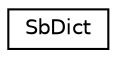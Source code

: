 digraph "Graphical Class Hierarchy"
{
 // LATEX_PDF_SIZE
  edge [fontname="Helvetica",fontsize="10",labelfontname="Helvetica",labelfontsize="10"];
  node [fontname="Helvetica",fontsize="10",shape=record];
  rankdir="LR";
  Node0 [label="SbDict",height=0.2,width=0.4,color="black", fillcolor="white", style="filled",URL="$classSbDict.html",tooltip="The SbDict class organizes a dictionary of keys and values."];
}
